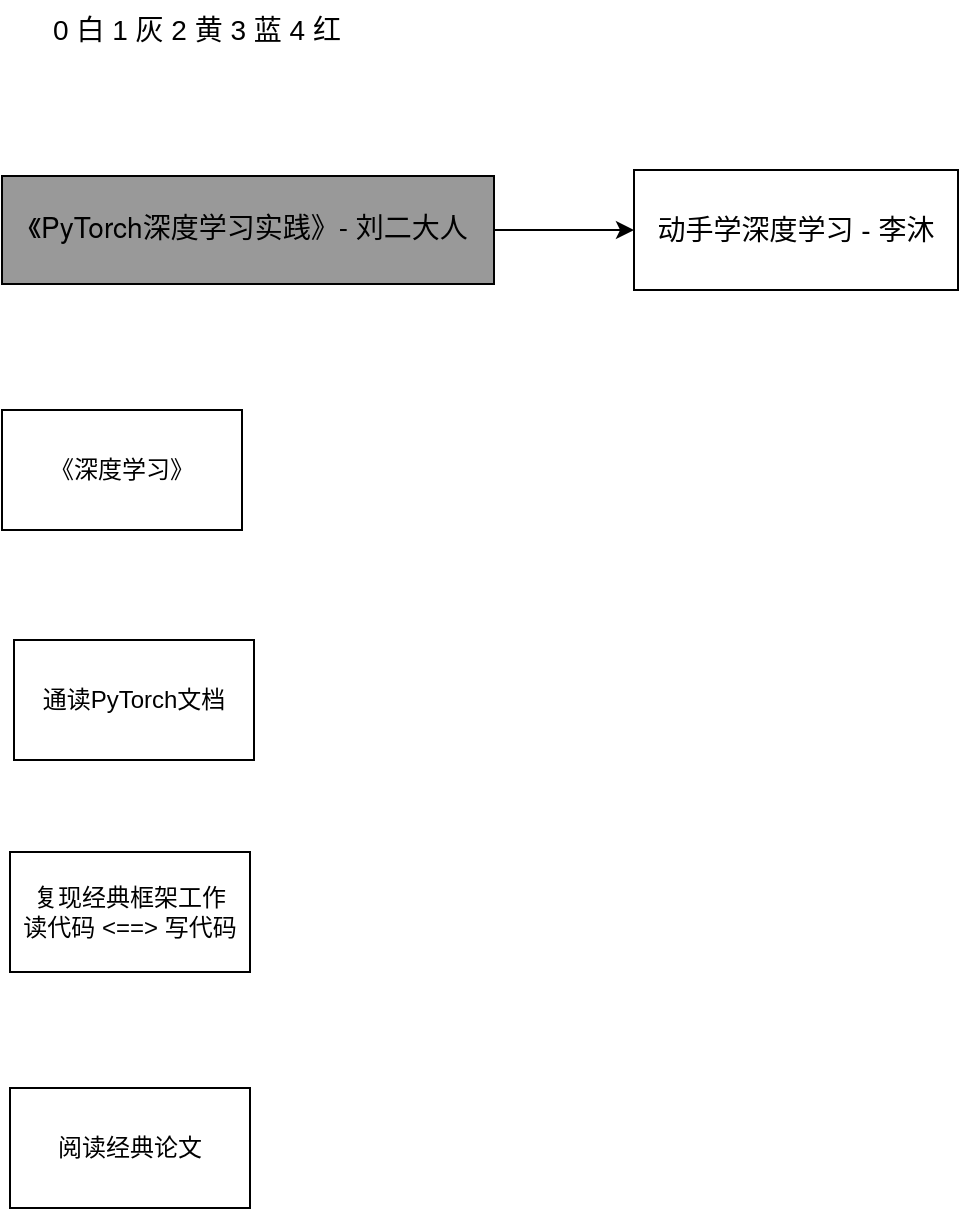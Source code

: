<mxfile version="20.8.16" type="device"><diagram name="第 1 页" id="uVdInrBT9B92Vsm2KN62"><mxGraphModel dx="2114" dy="1358" grid="0" gridSize="10" guides="1" tooltips="1" connect="1" arrows="1" fold="1" page="0" pageScale="1" pageWidth="850" pageHeight="1100" math="0" shadow="0"><root><mxCell id="0"/><mxCell id="1" parent="0"/><mxCell id="ijar0ae-BC2dZRaoxI5t-4" value="" style="edgeStyle=orthogonalEdgeStyle;rounded=0;orthogonalLoop=1;jettySize=auto;html=1;fontSize=14;" parent="1" source="ijar0ae-BC2dZRaoxI5t-1" target="ijar0ae-BC2dZRaoxI5t-3" edge="1"><mxGeometry relative="1" as="geometry"/></mxCell><mxCell id="ijar0ae-BC2dZRaoxI5t-1" value="&lt;h1 style=&quot;margin: 0px 0px 6px; color: var(--text1); font-weight: 500; padding: 0px; font-size: 14px; font-family: &amp;quot;PingFang SC&amp;quot;, HarmonyOS_Regular, &amp;quot;Helvetica Neue&amp;quot;, &amp;quot;Microsoft YaHei&amp;quot;, sans-serif; -webkit-font-smoothing: antialiased; line-height: 34px; overflow: hidden; text-overflow: ellipsis; text-align: start;&quot; class=&quot;video-title tit&quot; title=&quot;《PyTorch深度学习实践》01.概述&quot;&gt;《PyTorch深度学习实践》- 刘二大人&lt;/h1&gt;" style="rounded=0;whiteSpace=wrap;html=1;fontSize=14;fillColor=#999999;" parent="1" vertex="1"><mxGeometry x="-609" y="-201" width="246" height="54" as="geometry"/></mxCell><mxCell id="ijar0ae-BC2dZRaoxI5t-3" value="动手学深度学习 - 李沐" style="whiteSpace=wrap;html=1;fontSize=14;rounded=0;" parent="1" vertex="1"><mxGeometry x="-293" y="-204" width="162" height="60" as="geometry"/></mxCell><mxCell id="ijar0ae-BC2dZRaoxI5t-5" value="0 白 1 灰 2 黄 3 蓝 4 红" style="text;html=1;strokeColor=none;fillColor=none;align=center;verticalAlign=middle;whiteSpace=wrap;rounded=0;fontSize=14;" parent="1" vertex="1"><mxGeometry x="-600" y="-289" width="177" height="30" as="geometry"/></mxCell><mxCell id="Vq5UG9UWkqHdqdl33n8d-1" value="《深度学习》" style="rounded=0;whiteSpace=wrap;html=1;" vertex="1" parent="1"><mxGeometry x="-609" y="-84" width="120" height="60" as="geometry"/></mxCell><mxCell id="Vq5UG9UWkqHdqdl33n8d-2" value="通读PyTorch文档" style="rounded=0;whiteSpace=wrap;html=1;" vertex="1" parent="1"><mxGeometry x="-603" y="31" width="120" height="60" as="geometry"/></mxCell><mxCell id="Vq5UG9UWkqHdqdl33n8d-3" value="复现经典框架工作&lt;br&gt;读代码 &amp;lt;==&amp;gt; 写代码" style="rounded=0;whiteSpace=wrap;html=1;" vertex="1" parent="1"><mxGeometry x="-605" y="137" width="120" height="60" as="geometry"/></mxCell><mxCell id="Vq5UG9UWkqHdqdl33n8d-4" value="阅读经典论文" style="rounded=0;whiteSpace=wrap;html=1;" vertex="1" parent="1"><mxGeometry x="-605" y="255" width="120" height="60" as="geometry"/></mxCell></root></mxGraphModel></diagram></mxfile>